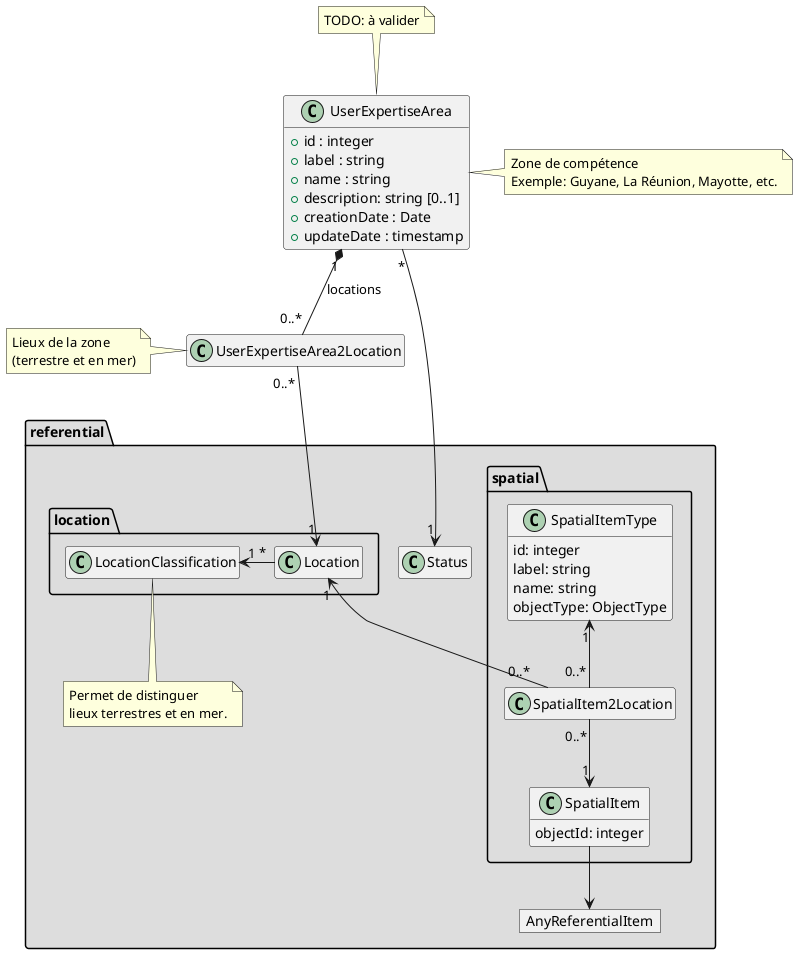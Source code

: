 @startuml
hide empty members

  class UserExpertiseArea {
    + id : integer
    + label : string
    + name : string
    + description: string [0..1]
    + creationDate : Date
    + updateDate : timestamp
  }

  note top of UserExpertiseArea : TODO: à valider
  note right of UserExpertiseArea: Zone de compétence\nExemple: Guyane, La Réunion, Mayotte, etc.

  class UserExpertiseArea2Location

  note left: Lieux de la zone\n(terrestre et en mer)

  package referential #DDDDDD {

    class Status

    object AnyReferentialItem

    package location {
      class LocationClassification
      class Location

      LocationClassification "1" <-right- "*" Location

    }

    note bottom of LocationClassification: Permet de distinguer\nlieux terrestres et en mer.

    package spatial {
      class SpatialItemType {
        id: integer
        label: string
        name: string
        objectType: ObjectType
      }

      class SpatialItem2Location
      class SpatialItem {
        objectId: integer
      }


      SpatialItem2Location "0..*" -up-> "1" SpatialItemType
      SpatialItem2Location "0..*" --> "1" SpatialItem

      SpatialItem --> AnyReferentialItem
    }
  }



  UserExpertiseArea "*" --> "1" Status
  UserExpertiseArea "1" *-- "0..*" UserExpertiseArea2Location: locations
  UserExpertiseArea2Location "0..*" --> "1" Location

  SpatialItem2Location "0..*" -up-> "1" Location

}

@enduml
